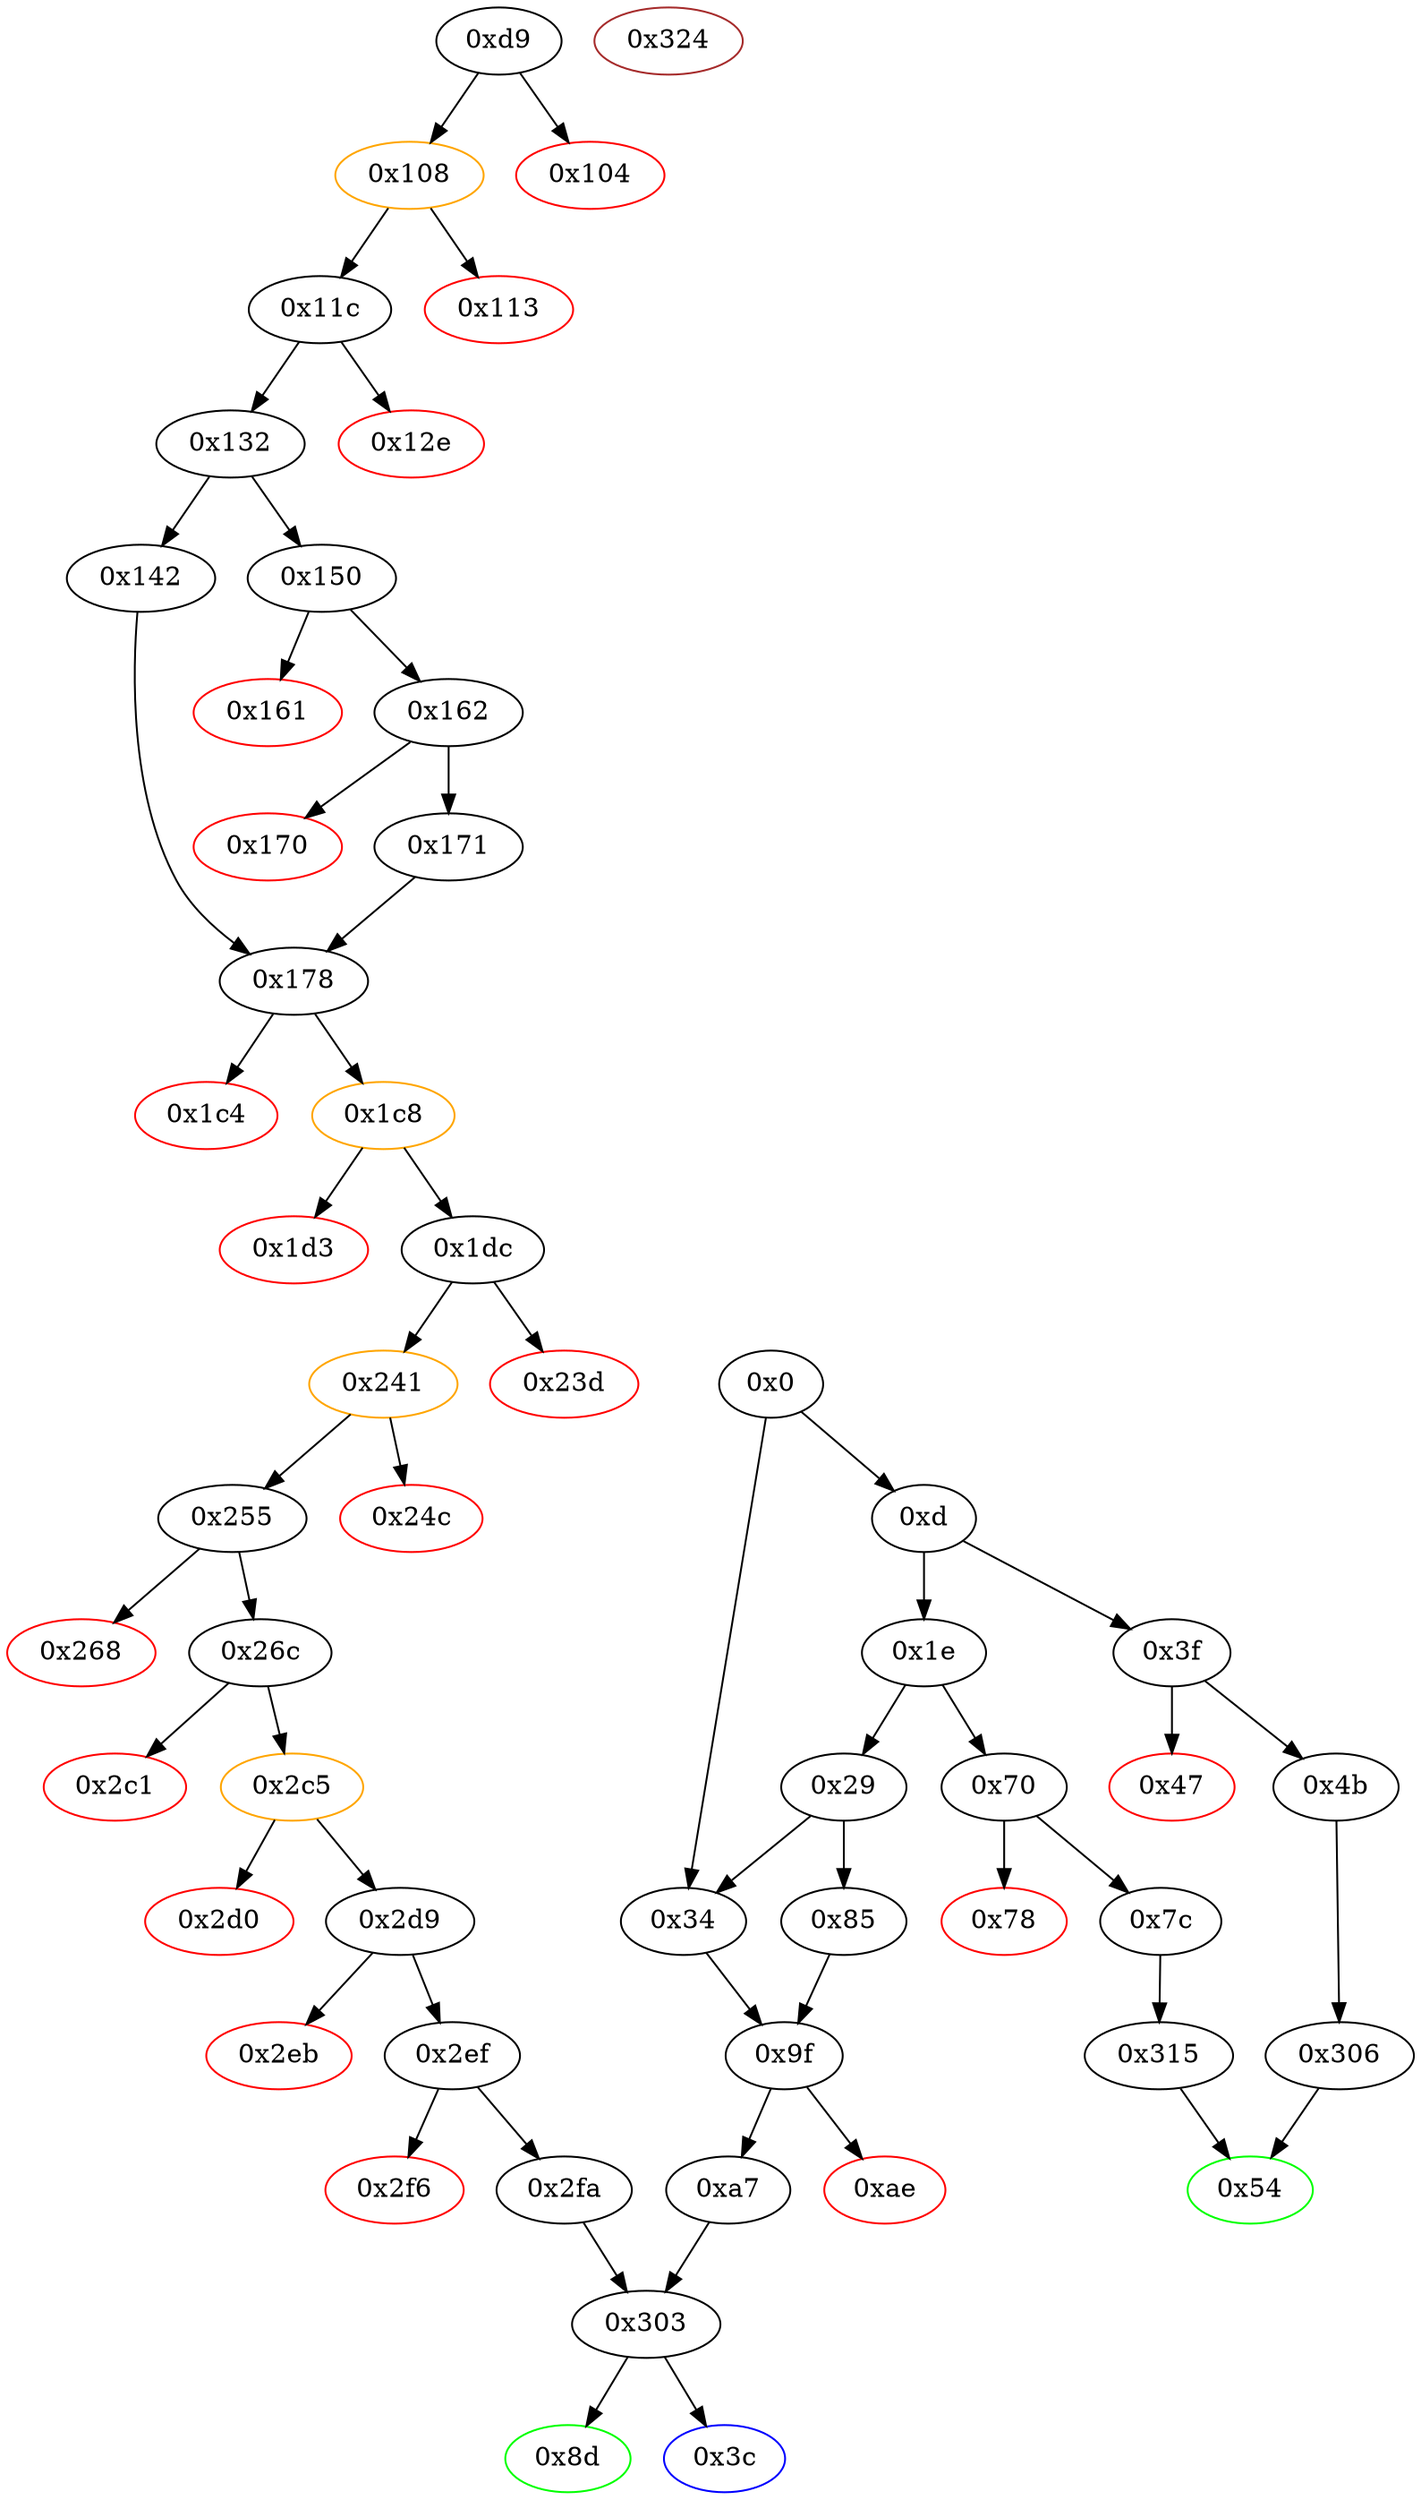 strict digraph "" {
"0x161" [color=red, fillcolor=white, id="0x161", style=filled, tooltip="Block 0x161\n[0x161:0x161]\n---\nPredecessors: [0x150]\nSuccessors: []\n---\n0x161 INVALID\n---\n0x161: INVALID \n---\nEntry stack: [S8, V76, V106, V107, 0x0, 0x0, 0x1, V107, V118]\nStack pops: 0\nStack additions: []\nExit stack: [S8, V76, V106, V107, 0x0, 0x0, 0x1, V107, V118]\n\nDef sites:\nS8: {}\nV76: {0xd9.0xdb}\nV106: {0x132.0x134}\nV107: {0x132.0x139}\n0x0: {0x132.0x13a}\n0x0: {0x132.0x13a}\n0x1: {0x150.0x151}\nV107: {0x132.0x139}\nV118: {0x150.0x15b}\n"];
"0x104" [color=red, fillcolor=white, id="0x104", style=filled, tooltip="Block 0x104\n[0x104:0x107]\n---\nPredecessors: [0xd9]\nSuccessors: []\n---\n0x104 PUSH1 0x0\n0x106 DUP1\n0x107 REVERT\n---\n0x104: V88 = 0x0\n0x107: REVERT 0x0 0x0\n---\nEntry stack: [S11, V76, S9, V77, 0x70a08231, V80, 0x20, S4, V83, S2, V77, V85]\nStack pops: 0\nStack additions: []\nExit stack: [S11, V76, S9, V77, 0x70a08231, V80, 0x20, S4, V83, S2, V77, V85]\n\nDef sites:\nS11: {}\nV76: {0xd9.0xdb}\nS9: {}\nV77: {0xd9.0xe1}\n0x70a08231: {0xd9.0xe3}\nV80: {0xd9.0xed}\n0x20: {0xd9.0xef}\nS4: {}\nV83: {0xd9.0xf8}\nS2: {}\nV77: {0xd9.0xe1}\nV85: {0xd9.0xfd}\n"];
"0x3f" [fillcolor=white, id="0x3f", style=filled, tooltip="Block 0x3f\n[0x3f:0x46]\n---\nPredecessors: [0xd]\nSuccessors: [0x47, 0x4b]\n---\n0x3f JUMPDEST\n0x40 CALLVALUE\n0x41 DUP1\n0x42 ISZERO\n0x43 PUSH2 0x4b\n0x46 JUMPI\n---\n0x3f: JUMPDEST \n0x40: V21 = CALLVALUE\n0x42: V22 = ISZERO V21\n0x43: V23 = 0x4b\n0x46: JUMPI 0x4b V22\n---\nEntry stack: [V9]\nStack pops: 0\nStack additions: [V21]\nExit stack: [V9, V21]\n\nDef sites:\nV9: {0xd.0x12}\n"];
"0x171" [fillcolor=white, id="0x171", style=filled, tooltip="Block 0x171\n[0x171:0x177]\n---\nPredecessors: [0x162]\nSuccessors: [0x178]\n---\n0x171 JUMPDEST\n0x172 DIV\n0x173 PUSH1 0x1\n0x175 ADD\n0x176 SWAP1\n0x177 POP\n---\n0x171: JUMPDEST \n0x172: V124 = DIV V122 V76\n0x173: V125 = 0x1\n0x175: V126 = ADD 0x1 V124\n---\nEntry stack: [S7, V76, V106, V107, V121, 0x0, V76, V122]\nStack pops: 3\nStack additions: [V126]\nExit stack: [S7, V76, V106, V107, V121, V126]\n\nDef sites:\nS7: {}\nV76: {0xd9.0xdb}\nV106: {0x132.0x134}\nV107: {0x132.0x139}\nV121: {0x162.0x164}\n0x0: {0x132.0x13a}\nV76: {0xd9.0xdb}\nV122: {0x162.0x16a}\n"];
"0x306" [fillcolor=white, id="0x306", style=filled, tooltip="Block 0x306\n[0x306:0x314]\n---\nPredecessors: [0x4b]\nSuccessors: [0x54]\n---\n0x306 JUMPDEST\n0x307 PUSH1 0x1\n0x309 SLOAD\n0x30a PUSH1 0x1\n0x30c PUSH1 0x1\n0x30e PUSH1 0xa0\n0x310 SHL\n0x311 SUB\n0x312 AND\n0x313 DUP2\n0x314 JUMP\n---\n0x306: JUMPDEST \n0x307: V276 = 0x1\n0x309: V277 = S[0x1]\n0x30a: V278 = 0x1\n0x30c: V279 = 0x1\n0x30e: V280 = 0xa0\n0x310: V281 = SHL 0xa0 0x1\n0x311: V282 = SUB 0x10000000000000000000000000000000000000000 0x1\n0x312: V283 = AND 0xffffffffffffffffffffffffffffffffffffffff V277\n0x314: JUMP 0x54\n---\nEntry stack: [V9, 0x54]\nStack pops: 1\nStack additions: [S0, V283]\nExit stack: [V9, 0x54, V283]\n\nDef sites:\nV9: {0xd.0x12}\n0x54: {0x4b.0x4d}\n"];
"0x2c5" [color=orange, fillcolor=white, id="0x2c5", style=filled, tooltip="Block 0x2c5\n[0x2c5:0x2cf]\n---\nPredecessors: [0x26c]\nSuccessors: [0x2d0, 0x2d9]\n---\n0x2c5 JUMPDEST\n0x2c6 POP\n0x2c7 GAS\n0x2c8 CALL\n0x2c9 ISZERO\n0x2ca DUP1\n0x2cb ISZERO\n0x2cc PUSH2 0x2d9\n0x2cf JUMPI\n---\n0x2c5: JUMPDEST \n0x2c7: V256 = GAS\n0x2c8: V257 = CALL V256 V243 0x0 V237 V249 V237 0x20\n0x2c9: V258 = ISZERO V257\n0x2cb: V259 = ISZERO V258\n0x2cc: V260 = 0x2d9\n0x2cf: JUMPI 0x2d9 V259\n---\nEntry stack: [S16, V76, V106, V107, S12, S11, V224, V243, 0xa9059cbb, V246, 0x20, V237, V249, V237, 0x0, V243, V252]\nStack pops: 7\nStack additions: [V258]\nExit stack: [S16, V76, V106, V107, S12, S11, V224, V243, 0xa9059cbb, V246, V258]\n\nDef sites:\nS16: {}\nV76: {0xd9.0xdb}\nV106: {0x132.0x134}\nV107: {0x132.0x139}\nS12: {0x142.0x14a, 0x162.0x164}\nS11: {0x171.0x175, 0x142.0x147}\nV224: {0x26c.0x26e}\nV243: {0x26c.0x29c}\n0xa9059cbb: {0x26c.0x29e}\nV246: {0x26c.0x2a8}\n0x20: {0x26c.0x2aa}\nV237: {0x26c.0x28e}\nV249: {0x26c.0x2b3}\nV237: {0x26c.0x28e}\n0x0: {0x26c.0x2b5}\nV243: {0x26c.0x29c}\nV252: {0x26c.0x2ba}\n"];
"0x2f6" [color=red, fillcolor=white, id="0x2f6", style=filled, tooltip="Block 0x2f6\n[0x2f6:0x2f9]\n---\nPredecessors: [0x2ef]\nSuccessors: []\n---\n0x2f6 PUSH1 0x0\n0x2f8 DUP1\n0x2f9 REVERT\n---\n0x2f6: V275 = 0x0\n0x2f9: REVERT 0x0 0x0\n---\nEntry stack: [S6, V76, V106, V107, S2, S1, S0]\nStack pops: 0\nStack additions: []\nExit stack: [S6, V76, V106, V107, S2, S1, S0]\n\nDef sites:\nS6: {}\nV76: {0xd9.0xdb}\nV106: {0x132.0x134}\nV107: {0x132.0x139}\nS2: {0x142.0x14a, 0x162.0x164}\nS1: {0x171.0x175, 0x142.0x147}\nS0: {0x26c_0x171.0x26e, 0x26c_0x142.0x26e}\n"];
"0x23d" [color=red, fillcolor=white, id="0x23d", style=filled, tooltip="Block 0x23d\n[0x23d:0x240]\n---\nPredecessors: [0x1dc]\nSuccessors: []\n---\n0x23d PUSH1 0x0\n0x23f DUP1\n0x240 REVERT\n---\n0x23d: V206 = 0x0\n0x240: REVERT 0x0 0x0\n---\nEntry stack: [S17, V76, V106, V107, S13, S12, 0x0, V195, 0x422f1043, S8, V198, 0x20, V188, V201, V188, S2, V195, V203]\nStack pops: 0\nStack additions: []\nExit stack: [S17, V76, V106, V107, S13, S12, 0x0, V195, 0x422f1043, S8, V198, 0x20, V188, V201, V188, S2, V195, V203]\n\nDef sites:\nS17: {}\nV76: {0xd9.0xdb}\nV106: {0x132.0x134}\nV107: {0x132.0x139}\nS13: {0x142.0x14a, 0x162.0x164}\nS12: {0x171.0x175, 0x142.0x147}\n0x0: {0x1dc.0x208}\nV195: {0x1dc.0x216}\n0x422f1043: {0x1dc.0x219}\nS8: {0x142.0x14a, 0x162.0x164}\nV198: {0x1dc.0x226}\n0x20: {0x1dc.0x228}\nV188: {0x1dc.0x207}\nV201: {0x1dc.0x230}\nV188: {0x1dc.0x207}\nS2: {0x142.0x14a, 0x162.0x164}\nV195: {0x1dc.0x216}\nV203: {0x1dc.0x236}\n"];
"0x26c" [fillcolor=white, id="0x26c", style=filled, tooltip="Block 0x26c\n[0x26c:0x2c0]\n---\nPredecessors: [0x255]\nSuccessors: [0x2c1, 0x2c5]\n---\n0x26c JUMPDEST\n0x26d POP\n0x26e MLOAD\n0x26f PUSH1 0x3\n0x271 SLOAD\n0x272 PUSH1 0x40\n0x274 DUP1\n0x275 MLOAD\n0x276 PUSH4 0xa9059cbb\n0x27b PUSH1 0xe0\n0x27d SHL\n0x27e DUP2\n0x27f MSTORE\n0x280 CALLER\n0x281 PUSH1 0x4\n0x283 DUP3\n0x284 ADD\n0x285 MSTORE\n0x286 PUSH1 0x24\n0x288 DUP2\n0x289 ADD\n0x28a DUP5\n0x28b SWAP1\n0x28c MSTORE\n0x28d SWAP1\n0x28e MLOAD\n0x28f SWAP3\n0x290 SWAP4\n0x291 POP\n0x292 PUSH1 0x1\n0x294 PUSH1 0x1\n0x296 PUSH1 0xa0\n0x298 SHL\n0x299 SUB\n0x29a SWAP1\n0x29b SWAP2\n0x29c AND\n0x29d SWAP2\n0x29e PUSH4 0xa9059cbb\n0x2a3 SWAP2\n0x2a4 PUSH1 0x44\n0x2a6 DUP1\n0x2a7 DUP3\n0x2a8 ADD\n0x2a9 SWAP3\n0x2aa PUSH1 0x20\n0x2ac SWAP3\n0x2ad SWAP1\n0x2ae SWAP2\n0x2af SWAP1\n0x2b0 DUP3\n0x2b1 SWAP1\n0x2b2 SUB\n0x2b3 ADD\n0x2b4 DUP2\n0x2b5 PUSH1 0x0\n0x2b7 DUP8\n0x2b8 DUP1\n0x2b9 EXTCODESIZE\n0x2ba ISZERO\n0x2bb DUP1\n0x2bc ISZERO\n0x2bd PUSH2 0x2c5\n0x2c0 JUMPI\n---\n0x26c: JUMPDEST \n0x26e: V224 = M[V217]\n0x26f: V225 = 0x3\n0x271: V226 = S[0x3]\n0x272: V227 = 0x40\n0x275: V228 = M[0x40]\n0x276: V229 = 0xa9059cbb\n0x27b: V230 = 0xe0\n0x27d: V231 = SHL 0xe0 0xa9059cbb\n0x27f: M[V228] = 0xa9059cbb00000000000000000000000000000000000000000000000000000000\n0x280: V232 = CALLER\n0x281: V233 = 0x4\n0x284: V234 = ADD V228 0x4\n0x285: M[V234] = V232\n0x286: V235 = 0x24\n0x289: V236 = ADD V228 0x24\n0x28c: M[V236] = V224\n0x28e: V237 = M[0x40]\n0x292: V238 = 0x1\n0x294: V239 = 0x1\n0x296: V240 = 0xa0\n0x298: V241 = SHL 0xa0 0x1\n0x299: V242 = SUB 0x10000000000000000000000000000000000000000 0x1\n0x29c: V243 = AND V226 0xffffffffffffffffffffffffffffffffffffffff\n0x29e: V244 = 0xa9059cbb\n0x2a4: V245 = 0x44\n0x2a8: V246 = ADD V228 0x44\n0x2aa: V247 = 0x20\n0x2b2: V248 = SUB V228 V237\n0x2b3: V249 = ADD V248 0x44\n0x2b5: V250 = 0x0\n0x2b9: V251 = EXTCODESIZE V243\n0x2ba: V252 = ISZERO V251\n0x2bc: V253 = ISZERO V252\n0x2bd: V254 = 0x2c5\n0x2c0: JUMPI 0x2c5 V253\n---\nEntry stack: [S8, V76, V106, V107, S4, S3, 0x0, V217, V218]\nStack pops: 3\nStack additions: [V224, V243, 0xa9059cbb, V246, 0x20, V237, V249, V237, 0x0, V243, V252]\nExit stack: [S8, V76, V106, V107, S4, S3, V224, V243, 0xa9059cbb, V246, 0x20, V237, V249, V237, 0x0, V243, V252]\n\nDef sites:\nS8: {}\nV76: {0xd9.0xdb}\nV106: {0x132.0x134}\nV107: {0x132.0x139}\nS4: {0x142.0x14a, 0x162.0x164}\nS3: {0x171.0x175, 0x142.0x147}\n0x0: {0x1dc_0x171.0x208, 0x1dc_0x142.0x208}\nV217: {0x255.0x25d}\nV218: {0x255.0x25e}\n"];
"0x2d9" [fillcolor=white, id="0x2d9", style=filled, tooltip="Block 0x2d9\n[0x2d9:0x2ea]\n---\nPredecessors: [0x2c5]\nSuccessors: [0x2eb, 0x2ef]\n---\n0x2d9 JUMPDEST\n0x2da POP\n0x2db POP\n0x2dc POP\n0x2dd POP\n0x2de PUSH1 0x40\n0x2e0 MLOAD\n0x2e1 RETURNDATASIZE\n0x2e2 PUSH1 0x20\n0x2e4 DUP2\n0x2e5 LT\n0x2e6 ISZERO\n0x2e7 PUSH2 0x2ef\n0x2ea JUMPI\n---\n0x2d9: JUMPDEST \n0x2de: V265 = 0x40\n0x2e0: V266 = M[0x40]\n0x2e1: V267 = RETURNDATASIZE\n0x2e2: V268 = 0x20\n0x2e5: V269 = LT V267 0x20\n0x2e6: V270 = ISZERO V269\n0x2e7: V271 = 0x2ef\n0x2ea: JUMPI 0x2ef V270\n---\nEntry stack: [S10, V76, V106, V107, S6, S5, S4, S3, 0xa9059cbb, S1, V258]\nStack pops: 4\nStack additions: [V266, V267]\nExit stack: [S10, V76, V106, V107, S6, S5, S4, V266, V267]\n\nDef sites:\nS10: {}\nV76: {0xd9.0xdb}\nV106: {0x132.0x134}\nV107: {0x132.0x139}\nS6: {0x142.0x14a, 0x162.0x164}\nS5: {0x171.0x175, 0x142.0x147}\nS4: {0x26c_0x171.0x26e, 0x26c_0x142.0x26e}\nS3: {0x26c_0x142.0x29c, 0x26c_0x171.0x29c}\n0xa9059cbb: {0x26c_0x142.0x29e, 0x26c_0x171.0x29e}\nS1: {0x26c_0x142.0x2a8, 0x26c_0x171.0x2a8}\nV258: {0x2c5.0x2c9}\n"];
"0x85" [fillcolor=white, id="0x85", style=filled, tooltip="Block 0x85\n[0x85:0x8c]\n---\nPredecessors: [0x29]\nSuccessors: [0x9f]\n---\n0x85 JUMPDEST\n0x86 PUSH2 0x8d\n0x89 PUSH2 0x9f\n0x8c JUMP\n---\n0x85: JUMPDEST \n0x86: V45 = 0x8d\n0x89: V46 = 0x9f\n0x8c: JUMP 0x9f\n---\nEntry stack: [V9]\nStack pops: 0\nStack additions: [0x8d]\nExit stack: [V9, 0x8d]\n\nDef sites:\nV9: {0xd.0x12}\n"];
"0x303" [fillcolor=white, id="0x303", style=filled, tooltip="Block 0x303\n[0x303:0x305]\n---\nPredecessors: [0xa7, 0x2fa]\nSuccessors: [0x3c, 0x8d]\n---\n0x303 JUMPDEST\n0x304 SWAP1\n0x305 JUMP\n---\n0x303: JUMPDEST \n0x305: JUMP {0x3c, 0x8d}\n---\nEntry stack: [V9, {0x3c, 0x8d}, S0]\nStack pops: 2\nStack additions: [S0]\nExit stack: [V9, S0]\n\nDef sites:\nV9: {0xd.0x12}\n{0x3c, 0x8d}: {0x85.0x86, 0x34.0x35}\nS0: {0x26c_0x142.0x26e, 0x26c_0x171.0x26e, 0xa7.0xa8}\n"];
"0x315" [fillcolor=white, id="0x315", style=filled, tooltip="Block 0x315\n[0x315:0x323]\n---\nPredecessors: [0x7c]\nSuccessors: [0x54]\n---\n0x315 JUMPDEST\n0x316 PUSH1 0x0\n0x318 SLOAD\n0x319 PUSH1 0x1\n0x31b PUSH1 0x1\n0x31d PUSH1 0xa0\n0x31f SHL\n0x320 SUB\n0x321 AND\n0x322 DUP2\n0x323 JUMP\n---\n0x315: JUMPDEST \n0x316: V284 = 0x0\n0x318: V285 = S[0x0]\n0x319: V286 = 0x1\n0x31b: V287 = 0x1\n0x31d: V288 = 0xa0\n0x31f: V289 = SHL 0xa0 0x1\n0x320: V290 = SUB 0x10000000000000000000000000000000000000000 0x1\n0x321: V291 = AND 0xffffffffffffffffffffffffffffffffffffffff V285\n0x323: JUMP 0x54\n---\nEntry stack: [V9, 0x54]\nStack pops: 1\nStack additions: [S0, V291]\nExit stack: [V9, 0x54, V291]\n\nDef sites:\nV9: {0xd.0x12}\n0x54: {0x7c.0x7e}\n"];
"0x8d" [color=green, fillcolor=white, id="0x8d", style=filled, tooltip="Block 0x8d\n[0x8d:0x9e]\n---\nPredecessors: [0x303]\nSuccessors: []\n---\n0x8d JUMPDEST\n0x8e PUSH1 0x40\n0x90 DUP1\n0x91 MLOAD\n0x92 SWAP2\n0x93 DUP3\n0x94 MSTORE\n0x95 MLOAD\n0x96 SWAP1\n0x97 DUP2\n0x98 SWAP1\n0x99 SUB\n0x9a PUSH1 0x20\n0x9c ADD\n0x9d SWAP1\n0x9e RETURN\n---\n0x8d: JUMPDEST \n0x8e: V47 = 0x40\n0x91: V48 = M[0x40]\n0x94: M[V48] = S0\n0x95: V49 = M[0x40]\n0x99: V50 = SUB V48 V49\n0x9a: V51 = 0x20\n0x9c: V52 = ADD 0x20 V50\n0x9e: RETURN V49 V52\n---\nEntry stack: [V9, S0]\nStack pops: 1\nStack additions: []\nExit stack: [V9]\n\nDef sites:\nV9: {0xd.0x12}\nS0: {0x26c_0x171.0x26e, 0xa7_0x34.0xa8, 0xa7_0x85.0xa8, 0x26c_0x142.0x26e}\n"];
"0x0" [fillcolor=white, id="0x0", style=filled, tooltip="Block 0x0\n[0x0:0xc]\n---\nPredecessors: []\nSuccessors: [0xd, 0x34]\n---\n0x0 PUSH1 0x80\n0x2 PUSH1 0x40\n0x4 MSTORE\n0x5 PUSH1 0x4\n0x7 CALLDATASIZE\n0x8 LT\n0x9 PUSH2 0x34\n0xc JUMPI\n---\n0x0: V0 = 0x80\n0x2: V1 = 0x40\n0x4: M[0x40] = 0x80\n0x5: V2 = 0x4\n0x7: V3 = CALLDATASIZE\n0x8: V4 = LT V3 0x4\n0x9: V5 = 0x34\n0xc: JUMPI 0x34 V4\n---\nEntry stack: []\nStack pops: 0\nStack additions: []\nExit stack: []\n\nDef sites:\n"];
"0x162" [fillcolor=white, id="0x162", style=filled, tooltip="Block 0x162\n[0x162:0x16f]\n---\nPredecessors: [0x150]\nSuccessors: [0x170, 0x171]\n---\n0x162 JUMPDEST\n0x163 DIV\n0x164 SUB\n0x165 SWAP2\n0x166 POP\n0x167 DUP5\n0x168 DUP5\n0x169 DUP4\n0x16a MUL\n0x16b DUP2\n0x16c PUSH2 0x171\n0x16f JUMPI\n---\n0x162: JUMPDEST \n0x163: V120 = DIV V118 V107\n0x164: V121 = SUB V120 0x1\n0x16a: V122 = MUL V121 V106\n0x16c: V123 = 0x171\n0x16f: JUMPI 0x171 V76\n---\nEntry stack: [S8, V76, V106, V107, 0x0, 0x0, 0x1, V107, V118]\nStack pops: 8\nStack additions: [S7, S6, S5, V121, S3, S7, V122]\nExit stack: [S8, V76, V106, V107, V121, 0x0, V76, V122]\n\nDef sites:\nS8: {}\nV76: {0xd9.0xdb}\nV106: {0x132.0x134}\nV107: {0x132.0x139}\n0x0: {0x132.0x13a}\n0x0: {0x132.0x13a}\n0x1: {0x150.0x151}\nV107: {0x132.0x139}\nV118: {0x150.0x15b}\n"];
"0x2eb" [color=red, fillcolor=white, id="0x2eb", style=filled, tooltip="Block 0x2eb\n[0x2eb:0x2ee]\n---\nPredecessors: [0x2d9]\nSuccessors: []\n---\n0x2eb PUSH1 0x0\n0x2ed DUP1\n0x2ee REVERT\n---\n0x2eb: V272 = 0x0\n0x2ee: REVERT 0x0 0x0\n---\nEntry stack: [S8, V76, V106, V107, S4, S3, S2, V266, V267]\nStack pops: 0\nStack additions: []\nExit stack: [S8, V76, V106, V107, S4, S3, S2, V266, V267]\n\nDef sites:\nS8: {}\nV76: {0xd9.0xdb}\nV106: {0x132.0x134}\nV107: {0x132.0x139}\nS4: {0x142.0x14a, 0x162.0x164}\nS3: {0x171.0x175, 0x142.0x147}\nS2: {0x26c_0x171.0x26e, 0x26c_0x142.0x26e}\nV266: {0x2d9.0x2e0}\nV267: {0x2d9.0x2e1}\n"];
"0x113" [color=red, fillcolor=white, id="0x113", style=filled, tooltip="Block 0x113\n[0x113:0x11b]\n---\nPredecessors: [0x108]\nSuccessors: []\n---\n0x113 RETURNDATASIZE\n0x114 PUSH1 0x0\n0x116 DUP1\n0x117 RETURNDATACOPY\n0x118 RETURNDATASIZE\n0x119 PUSH1 0x0\n0x11b REVERT\n---\n0x113: V94 = RETURNDATASIZE\n0x114: V95 = 0x0\n0x117: RETURNDATACOPY 0x0 0x0 V94\n0x118: V96 = RETURNDATASIZE\n0x119: V97 = 0x0\n0x11b: REVERT 0x0 V96\n---\nEntry stack: [S6, V76, S4, V77, 0x70a08231, V80, V91]\nStack pops: 0\nStack additions: []\nExit stack: [S6, V76, S4, V77, 0x70a08231, V80, V91]\n\nDef sites:\nS6: {}\nV76: {0xd9.0xdb}\nS4: {}\nV77: {0xd9.0xe1}\n0x70a08231: {0xd9.0xe3}\nV80: {0xd9.0xed}\nV91: {0x108.0x10c}\n"];
"0x2ef" [fillcolor=white, id="0x2ef", style=filled, tooltip="Block 0x2ef\n[0x2ef:0x2f5]\n---\nPredecessors: [0x2d9]\nSuccessors: [0x2f6, 0x2fa]\n---\n0x2ef JUMPDEST\n0x2f0 POP\n0x2f1 MLOAD\n0x2f2 PUSH2 0x2fa\n0x2f5 JUMPI\n---\n0x2ef: JUMPDEST \n0x2f1: V273 = M[V266]\n0x2f2: V274 = 0x2fa\n0x2f5: JUMPI 0x2fa V273\n---\nEntry stack: [S8, V76, V106, V107, S4, S3, S2, V266, V267]\nStack pops: 2\nStack additions: []\nExit stack: [S8, V76, V106, V107, S4, S3, S2]\n\nDef sites:\nS8: {}\nV76: {0xd9.0xdb}\nV106: {0x132.0x134}\nV107: {0x132.0x139}\nS4: {0x142.0x14a, 0x162.0x164}\nS3: {0x171.0x175, 0x142.0x147}\nS2: {0x26c_0x171.0x26e, 0x26c_0x142.0x26e}\nV266: {0x2d9.0x2e0}\nV267: {0x2d9.0x2e1}\n"];
"0x1d3" [color=red, fillcolor=white, id="0x1d3", style=filled, tooltip="Block 0x1d3\n[0x1d3:0x1db]\n---\nPredecessors: [0x1c8]\nSuccessors: []\n---\n0x1d3 RETURNDATASIZE\n0x1d4 PUSH1 0x0\n0x1d6 DUP1\n0x1d7 RETURNDATACOPY\n0x1d8 RETURNDATASIZE\n0x1d9 PUSH1 0x0\n0x1db REVERT\n---\n0x1d3: V168 = RETURNDATASIZE\n0x1d4: V169 = 0x0\n0x1d7: RETURNDATACOPY 0x0 0x0 V168\n0x1d8: V170 = RETURNDATASIZE\n0x1d9: V171 = 0x0\n0x1db: REVERT 0x0 V170\n---\nEntry stack: [S10, V76, V106, V107, S6, S5, S4, 0xd0e30db0, S2, S1, V165]\nStack pops: 0\nStack additions: []\nExit stack: [S10, V76, V106, V107, S6, S5, S4, 0xd0e30db0, S2, S1, V165]\n\nDef sites:\nS10: {}\nV76: {0xd9.0xdb}\nV106: {0x132.0x134}\nV107: {0x132.0x139}\nS6: {0x142.0x14a, 0x162.0x164}\nS5: {0x171.0x175, 0x142.0x147}\nS4: {0x178_0x171.0x197, 0x178_0x142.0x197}\n0xd0e30db0: {0x178_0x142.0x198, 0x178_0x171.0x198}\nS2: {0x171.0x175, 0x142.0x147}\nS1: {0x178_0x171.0x1af, 0x178_0x142.0x1af}\nV165: {0x1c8.0x1cc}\n"];
"0xa7" [fillcolor=white, id="0xa7", style=filled, tooltip="Block 0xa7\n[0xa7:0xad]\n---\nPredecessors: [0x9f]\nSuccessors: [0x303]\n---\n0xa7 POP\n0xa8 PUSH1 0x0\n0xaa PUSH2 0x303\n0xad JUMP\n---\n0xa8: V56 = 0x0\n0xaa: V57 = 0x303\n0xad: JUMP 0x303\n---\nEntry stack: [V9, {0x3c, 0x8d}, 0x0]\nStack pops: 1\nStack additions: [0x0]\nExit stack: [V9, {0x3c, 0x8d}, 0x0]\n\nDef sites:\nV9: {0xd.0x12}\n{0x3c, 0x8d}: {0x85.0x86, 0x34.0x35}\n0x0: {0x9f.0xa0}\n"];
"0x255" [fillcolor=white, id="0x255", style=filled, tooltip="Block 0x255\n[0x255:0x267]\n---\nPredecessors: [0x241]\nSuccessors: [0x268, 0x26c]\n---\n0x255 JUMPDEST\n0x256 POP\n0x257 POP\n0x258 POP\n0x259 POP\n0x25a POP\n0x25b PUSH1 0x40\n0x25d MLOAD\n0x25e RETURNDATASIZE\n0x25f PUSH1 0x20\n0x261 DUP2\n0x262 LT\n0x263 ISZERO\n0x264 PUSH2 0x26c\n0x267 JUMPI\n---\n0x255: JUMPDEST \n0x25b: V216 = 0x40\n0x25d: V217 = M[0x40]\n0x25e: V218 = RETURNDATASIZE\n0x25f: V219 = 0x20\n0x262: V220 = LT V218 0x20\n0x263: V221 = ISZERO V220\n0x264: V222 = 0x26c\n0x267: JUMPI 0x26c V221\n---\nEntry stack: [S11, V76, V106, V107, S7, S6, 0x0, S4, 0x422f1043, S2, S1, V209]\nStack pops: 5\nStack additions: [V217, V218]\nExit stack: [S11, V76, V106, V107, S7, S6, 0x0, V217, V218]\n\nDef sites:\nS11: {}\nV76: {0xd9.0xdb}\nV106: {0x132.0x134}\nV107: {0x132.0x139}\nS7: {0x142.0x14a, 0x162.0x164}\nS6: {0x171.0x175, 0x142.0x147}\n0x0: {0x1dc_0x171.0x208, 0x1dc_0x142.0x208}\nS4: {0x1dc_0x142.0x216, 0x1dc_0x171.0x216}\n0x422f1043: {0x1dc_0x171.0x219, 0x1dc_0x142.0x219}\nS2: {0x142.0x14a, 0x162.0x164}\nS1: {0x1dc_0x142.0x226, 0x1dc_0x171.0x226}\nV209: {0x241.0x245}\n"];
"0xd9" [fillcolor=white, id="0xd9", style=filled, tooltip="Block 0xd9\n[0xd9:0x103]\n---\nPredecessors: []\nSuccessors: [0x104, 0x108]\n---\n0xd9 SWAP6\n0xda SWAP3\n0xdb BALANCE\n0xdc SWAP5\n0xdd SWAP3\n0xde SWAP4\n0xdf SWAP1\n0xe0 SWAP3\n0xe1 AND\n0xe2 SWAP2\n0xe3 PUSH4 0x70a08231\n0xe8 SWAP2\n0xe9 PUSH1 0x24\n0xeb DUP1\n0xec DUP3\n0xed ADD\n0xee SWAP3\n0xef PUSH1 0x20\n0xf1 SWAP3\n0xf2 SWAP1\n0xf3 SWAP2\n0xf4 SWAP1\n0xf5 DUP3\n0xf6 SWAP1\n0xf7 SUB\n0xf8 ADD\n0xf9 DUP2\n0xfa DUP7\n0xfb DUP1\n0xfc EXTCODESIZE\n0xfd ISZERO\n0xfe DUP1\n0xff ISZERO\n0x100 PUSH2 0x108\n0x103 JUMPI\n---\n0xdb: V76 = BALANCE S3\n0xe1: V77 = AND S5 S4\n0xe3: V78 = 0x70a08231\n0xe9: V79 = 0x24\n0xed: V80 = ADD S2 0x24\n0xef: V81 = 0x20\n0xf7: V82 = SUB S2 S1\n0xf8: V83 = ADD V82 0x24\n0xfc: V84 = EXTCODESIZE V77\n0xfd: V85 = ISZERO V84\n0xff: V86 = ISZERO V85\n0x100: V87 = 0x108\n0x103: JUMPI 0x108 V86\n---\nEntry stack: []\nStack pops: 7\nStack additions: [S0, V76, S6, V77, 0x70a08231, V80, 0x20, S1, V83, S1, V77, V85]\nExit stack: [S0, V76, S6, V77, 0x70a08231, V80, 0x20, S1, V83, S1, V77, V85]\n\nDef sites:\n"];
"0x11c" [fillcolor=white, id="0x11c", style=filled, tooltip="Block 0x11c\n[0x11c:0x12d]\n---\nPredecessors: [0x108]\nSuccessors: [0x12e, 0x132]\n---\n0x11c JUMPDEST\n0x11d POP\n0x11e POP\n0x11f POP\n0x120 POP\n0x121 PUSH1 0x40\n0x123 MLOAD\n0x124 RETURNDATASIZE\n0x125 PUSH1 0x20\n0x127 DUP2\n0x128 LT\n0x129 ISZERO\n0x12a PUSH2 0x132\n0x12d JUMPI\n---\n0x11c: JUMPDEST \n0x121: V98 = 0x40\n0x123: V99 = M[0x40]\n0x124: V100 = RETURNDATASIZE\n0x125: V101 = 0x20\n0x128: V102 = LT V100 0x20\n0x129: V103 = ISZERO V102\n0x12a: V104 = 0x132\n0x12d: JUMPI 0x132 V103\n---\nEntry stack: [S6, V76, S4, V77, 0x70a08231, V80, V91]\nStack pops: 4\nStack additions: [V99, V100]\nExit stack: [S6, V76, S4, V99, V100]\n\nDef sites:\nS6: {}\nV76: {0xd9.0xdb}\nS4: {}\nV77: {0xd9.0xe1}\n0x70a08231: {0xd9.0xe3}\nV80: {0xd9.0xed}\nV91: {0x108.0x10c}\n"];
"0x2fa" [fillcolor=white, id="0x2fa", style=filled, tooltip="Block 0x2fa\n[0x2fa:0x302]\n---\nPredecessors: [0x2ef]\nSuccessors: [0x303]\n---\n0x2fa JUMPDEST\n0x2fb SWAP7\n0x2fc POP\n0x2fd POP\n0x2fe POP\n0x2ff POP\n0x300 POP\n0x301 POP\n0x302 POP\n---\n0x2fa: JUMPDEST \n---\nEntry stack: [S6, V76, V106, V107, S2, S1, S0]\nStack pops: 8\nStack additions: [S0]\nExit stack: [S0]\n\nDef sites:\nS6: {}\nV76: {0xd9.0xdb}\nV106: {0x132.0x134}\nV107: {0x132.0x139}\nS2: {0x142.0x14a, 0x162.0x164}\nS1: {0x171.0x175, 0x142.0x147}\nS0: {0x26c_0x171.0x26e, 0x26c_0x142.0x26e}\n"];
"0x78" [color=red, fillcolor=white, id="0x78", style=filled, tooltip="Block 0x78\n[0x78:0x7b]\n---\nPredecessors: [0x70]\nSuccessors: []\n---\n0x78 PUSH1 0x0\n0x7a DUP1\n0x7b REVERT\n---\n0x78: V42 = 0x0\n0x7b: REVERT 0x0 0x0\n---\nEntry stack: [V9, V39]\nStack pops: 0\nStack additions: []\nExit stack: [V9, V39]\n\nDef sites:\nV9: {0xd.0x12}\nV39: {0x70.0x71}\n"];
"0x1c4" [color=red, fillcolor=white, id="0x1c4", style=filled, tooltip="Block 0x1c4\n[0x1c4:0x1c7]\n---\nPredecessors: [0x178]\nSuccessors: []\n---\n0x1c4 PUSH1 0x0\n0x1c6 DUP1\n0x1c7 REVERT\n---\n0x1c4: V162 = 0x0\n0x1c7: REVERT 0x0 0x0\n---\nEntry stack: [S16, V76, V106, V107, S12, S11, V144, 0xd0e30db0, S8, V153, 0x0, V156, V157, V156, S2, V144, V159]\nStack pops: 0\nStack additions: []\nExit stack: [S16, V76, V106, V107, S12, S11, V144, 0xd0e30db0, S8, V153, 0x0, V156, V157, V156, S2, V144, V159]\n\nDef sites:\nS16: {}\nV76: {0xd9.0xdb}\nV106: {0x132.0x134}\nV107: {0x132.0x139}\nS12: {0x142.0x14a, 0x162.0x164}\nS11: {0x171.0x175, 0x142.0x147}\nV144: {0x178.0x197}\n0xd0e30db0: {0x178.0x198}\nS8: {0x171.0x175, 0x142.0x147}\nV153: {0x178.0x1af}\n0x0: {0x178.0x1b0}\nV156: {0x178.0x1b4}\nV157: {0x178.0x1b7}\nV156: {0x178.0x1b4}\nS2: {0x171.0x175, 0x142.0x147}\nV144: {0x178.0x197}\nV159: {0x178.0x1bd}\n"];
"0x132" [fillcolor=white, id="0x132", style=filled, tooltip="Block 0x132\n[0x132:0x141]\n---\nPredecessors: [0x11c]\nSuccessors: [0x142, 0x150]\n---\n0x132 JUMPDEST\n0x133 POP\n0x134 MLOAD\n0x135 SWAP1\n0x136 POP\n0x137 DUP2\n0x138 DUP2\n0x139 ADD\n0x13a PUSH1 0x0\n0x13c DUP1\n0x13d DUP3\n0x13e PUSH2 0x150\n0x141 JUMPI\n---\n0x132: JUMPDEST \n0x134: V106 = M[V99]\n0x139: V107 = ADD V106 V76\n0x13a: V108 = 0x0\n0x13e: V109 = 0x150\n0x141: JUMPI 0x150 V107\n---\nEntry stack: [S4, V76, S2, V99, V100]\nStack pops: 4\nStack additions: [S3, V106, V107, 0x0, 0x0]\nExit stack: [S4, V76, V106, V107, 0x0, 0x0]\n\nDef sites:\nS4: {}\nV76: {0xd9.0xdb}\nS2: {}\nV99: {0x11c.0x123}\nV100: {0x11c.0x124}\n"];
"0x268" [color=red, fillcolor=white, id="0x268", style=filled, tooltip="Block 0x268\n[0x268:0x26b]\n---\nPredecessors: [0x255]\nSuccessors: []\n---\n0x268 PUSH1 0x0\n0x26a DUP1\n0x26b REVERT\n---\n0x268: V223 = 0x0\n0x26b: REVERT 0x0 0x0\n---\nEntry stack: [S8, V76, V106, V107, S4, S3, 0x0, V217, V218]\nStack pops: 0\nStack additions: []\nExit stack: [S8, V76, V106, V107, S4, S3, 0x0, V217, V218]\n\nDef sites:\nS8: {}\nV76: {0xd9.0xdb}\nV106: {0x132.0x134}\nV107: {0x132.0x139}\nS4: {0x142.0x14a, 0x162.0x164}\nS3: {0x171.0x175, 0x142.0x147}\n0x0: {0x1dc_0x171.0x208, 0x1dc_0x142.0x208}\nV217: {0x255.0x25d}\nV218: {0x255.0x25e}\n"];
"0x47" [color=red, fillcolor=white, id="0x47", style=filled, tooltip="Block 0x47\n[0x47:0x4a]\n---\nPredecessors: [0x3f]\nSuccessors: []\n---\n0x47 PUSH1 0x0\n0x49 DUP1\n0x4a REVERT\n---\n0x47: V24 = 0x0\n0x4a: REVERT 0x0 0x0\n---\nEntry stack: [V9, V21]\nStack pops: 0\nStack additions: []\nExit stack: [V9, V21]\n\nDef sites:\nV9: {0xd.0x12}\nV21: {0x3f.0x40}\n"];
"0x29" [fillcolor=white, id="0x29", style=filled, tooltip="Block 0x29\n[0x29:0x33]\n---\nPredecessors: [0x1e]\nSuccessors: [0x34, 0x85]\n---\n0x29 DUP1\n0x2a PUSH4 0xe8078d94\n0x2f EQ\n0x30 PUSH2 0x85\n0x33 JUMPI\n---\n0x2a: V16 = 0xe8078d94\n0x2f: V17 = EQ 0xe8078d94 V9\n0x30: V18 = 0x85\n0x33: JUMPI 0x85 V17\n---\nEntry stack: [V9]\nStack pops: 1\nStack additions: [S0]\nExit stack: [V9]\n\nDef sites:\nV9: {0xd.0x12}\n"];
"0x54" [color=green, fillcolor=white, id="0x54", style=filled, tooltip="Block 0x54\n[0x54:0x6f]\n---\nPredecessors: [0x306, 0x315]\nSuccessors: []\n---\n0x54 JUMPDEST\n0x55 PUSH1 0x40\n0x57 DUP1\n0x58 MLOAD\n0x59 PUSH1 0x1\n0x5b PUSH1 0x1\n0x5d PUSH1 0xa0\n0x5f SHL\n0x60 SUB\n0x61 SWAP1\n0x62 SWAP3\n0x63 AND\n0x64 DUP3\n0x65 MSTORE\n0x66 MLOAD\n0x67 SWAP1\n0x68 DUP2\n0x69 SWAP1\n0x6a SUB\n0x6b PUSH1 0x20\n0x6d ADD\n0x6e SWAP1\n0x6f RETURN\n---\n0x54: JUMPDEST \n0x55: V27 = 0x40\n0x58: V28 = M[0x40]\n0x59: V29 = 0x1\n0x5b: V30 = 0x1\n0x5d: V31 = 0xa0\n0x5f: V32 = SHL 0xa0 0x1\n0x60: V33 = SUB 0x10000000000000000000000000000000000000000 0x1\n0x63: V34 = AND S0 0xffffffffffffffffffffffffffffffffffffffff\n0x65: M[V28] = V34\n0x66: V35 = M[0x40]\n0x6a: V36 = SUB V28 V35\n0x6b: V37 = 0x20\n0x6d: V38 = ADD 0x20 V36\n0x6f: RETURN V35 V38\n---\nEntry stack: [V9, 0x54, S0]\nStack pops: 1\nStack additions: []\nExit stack: [V9, 0x54]\n\nDef sites:\nV9: {0xd.0x12}\n0x54: {0x4b.0x4d, 0x7c.0x7e}\nS0: {0x315.0x321, 0x306.0x312}\n"];
"0x2d0" [color=red, fillcolor=white, id="0x2d0", style=filled, tooltip="Block 0x2d0\n[0x2d0:0x2d8]\n---\nPredecessors: [0x2c5]\nSuccessors: []\n---\n0x2d0 RETURNDATASIZE\n0x2d1 PUSH1 0x0\n0x2d3 DUP1\n0x2d4 RETURNDATACOPY\n0x2d5 RETURNDATASIZE\n0x2d6 PUSH1 0x0\n0x2d8 REVERT\n---\n0x2d0: V261 = RETURNDATASIZE\n0x2d1: V262 = 0x0\n0x2d4: RETURNDATACOPY 0x0 0x0 V261\n0x2d5: V263 = RETURNDATASIZE\n0x2d6: V264 = 0x0\n0x2d8: REVERT 0x0 V263\n---\nEntry stack: [S10, V76, V106, V107, S6, S5, S4, S3, 0xa9059cbb, S1, V258]\nStack pops: 0\nStack additions: []\nExit stack: [S10, V76, V106, V107, S6, S5, S4, S3, 0xa9059cbb, S1, V258]\n\nDef sites:\nS10: {}\nV76: {0xd9.0xdb}\nV106: {0x132.0x134}\nV107: {0x132.0x139}\nS6: {0x142.0x14a, 0x162.0x164}\nS5: {0x171.0x175, 0x142.0x147}\nS4: {0x26c_0x171.0x26e, 0x26c_0x142.0x26e}\nS3: {0x26c_0x142.0x29c, 0x26c_0x171.0x29c}\n0xa9059cbb: {0x26c_0x142.0x29e, 0x26c_0x171.0x29e}\nS1: {0x26c_0x142.0x2a8, 0x26c_0x171.0x2a8}\nV258: {0x2c5.0x2c9}\n"];
"0x241" [color=orange, fillcolor=white, id="0x241", style=filled, tooltip="Block 0x241\n[0x241:0x24b]\n---\nPredecessors: [0x1dc]\nSuccessors: [0x24c, 0x255]\n---\n0x241 JUMPDEST\n0x242 POP\n0x243 GAS\n0x244 CALL\n0x245 ISZERO\n0x246 DUP1\n0x247 ISZERO\n0x248 PUSH2 0x255\n0x24b JUMPI\n---\n0x241: JUMPDEST \n0x243: V207 = GAS\n0x244: V208 = CALL V207 V195 S2 V188 V201 V188 0x20\n0x245: V209 = ISZERO V208\n0x247: V210 = ISZERO V209\n0x248: V211 = 0x255\n0x24b: JUMPI 0x255 V210\n---\nEntry stack: [S17, V76, V106, V107, S13, S12, 0x0, V195, 0x422f1043, S8, V198, 0x20, V188, V201, V188, S2, V195, V203]\nStack pops: 7\nStack additions: [V209]\nExit stack: [S17, V76, V106, V107, S13, S12, 0x0, V195, 0x422f1043, S8, V198, V209]\n\nDef sites:\nS17: {}\nV76: {0xd9.0xdb}\nV106: {0x132.0x134}\nV107: {0x132.0x139}\nS13: {0x142.0x14a, 0x162.0x164}\nS12: {0x171.0x175, 0x142.0x147}\n0x0: {0x1dc.0x208}\nV195: {0x1dc.0x216}\n0x422f1043: {0x1dc.0x219}\nS8: {0x142.0x14a, 0x162.0x164}\nV198: {0x1dc.0x226}\n0x20: {0x1dc.0x228}\nV188: {0x1dc.0x207}\nV201: {0x1dc.0x230}\nV188: {0x1dc.0x207}\nS2: {0x142.0x14a, 0x162.0x164}\nV195: {0x1dc.0x216}\nV203: {0x1dc.0x236}\n"];
"0x34" [fillcolor=white, id="0x34", style=filled, tooltip="Block 0x34\n[0x34:0x3b]\n---\nPredecessors: [0x0, 0x29]\nSuccessors: [0x9f]\n---\n0x34 JUMPDEST\n0x35 PUSH2 0x3c\n0x38 PUSH2 0x9f\n0x3b JUMP\n---\n0x34: JUMPDEST \n0x35: V19 = 0x3c\n0x38: V20 = 0x9f\n0x3b: JUMP 0x9f\n---\nEntry stack: [V9]\nStack pops: 0\nStack additions: [0x3c]\nExit stack: [V9, 0x3c]\n\nDef sites:\nV9: {0xd.0x12}\n"];
"0x4b" [fillcolor=white, id="0x4b", style=filled, tooltip="Block 0x4b\n[0x4b:0x53]\n---\nPredecessors: [0x3f]\nSuccessors: [0x306]\n---\n0x4b JUMPDEST\n0x4c POP\n0x4d PUSH2 0x54\n0x50 PUSH2 0x306\n0x53 JUMP\n---\n0x4b: JUMPDEST \n0x4d: V25 = 0x54\n0x50: V26 = 0x306\n0x53: JUMP 0x306\n---\nEntry stack: [V9, V21]\nStack pops: 1\nStack additions: [0x54]\nExit stack: [V9, 0x54]\n\nDef sites:\nV9: {0xd.0x12}\nV21: {0x3f.0x40}\n"];
"0xd" [fillcolor=white, id="0xd", style=filled, tooltip="Block 0xd\n[0xd:0x1d]\n---\nPredecessors: [0x0]\nSuccessors: [0x1e, 0x3f]\n---\n0xd PUSH1 0x0\n0xf CALLDATALOAD\n0x10 PUSH1 0xe0\n0x12 SHR\n0x13 DUP1\n0x14 PUSH4 0x4f0e0ef3\n0x19 EQ\n0x1a PUSH2 0x3f\n0x1d JUMPI\n---\n0xd: V6 = 0x0\n0xf: V7 = CALLDATALOAD 0x0\n0x10: V8 = 0xe0\n0x12: V9 = SHR 0xe0 V7\n0x14: V10 = 0x4f0e0ef3\n0x19: V11 = EQ 0x4f0e0ef3 V9\n0x1a: V12 = 0x3f\n0x1d: JUMPI 0x3f V11\n---\nEntry stack: []\nStack pops: 0\nStack additions: [V9]\nExit stack: [V9]\n\nDef sites:\n"];
"0x3c" [color=blue, fillcolor=white, id="0x3c", style=filled, tooltip="Block 0x3c\n[0x3c:0x3e]\n---\nPredecessors: [0x303]\nSuccessors: []\n---\n0x3c JUMPDEST\n0x3d POP\n0x3e STOP\n---\n0x3c: JUMPDEST \n0x3e: STOP \n---\nEntry stack: [V9, S0]\nStack pops: 1\nStack additions: []\nExit stack: [V9]\n\nDef sites:\nV9: {0xd.0x12}\nS0: {0x26c_0x171.0x26e, 0xa7_0x34.0xa8, 0xa7_0x85.0xa8, 0x26c_0x142.0x26e}\n"];
"0x324" [color=brown, fillcolor=white, id="0x324", style=filled, tooltip="Block 0x324\n[0x324:0x362]\n---\nPredecessors: []\nSuccessors: []\n---\n0x324 INVALID\n0x325 LOG2\n0x326 PUSH6 0x627a7a723158\n0x32d SHA3\n0x32e PUSH3 0x9bec84\n0x332 CREATE\n0x333 MISSING 0xe\n0x334 ADD\n0x335 MISSING 0x2d\n0x336 MISSING 0xa7\n0x337 DUP5\n0x338 MISSING 0xef\n0x339 SHR\n0x33a SWAP9\n0x33b MISSING 0xdc\n0x33c MISSING 0xd7\n0x33d JUMPDEST\n0x33e SWAP13\n0x33f TIMESTAMP\n0x340 SWAP14\n0x341 MISSING 0xe9\n0x342 MISSING 0x2a\n0x343 MISSING 0x25\n0x344 PUSH30 0x1034e4ab4c2391e75564736f6c63430005110032\n---\n0x324: INVALID \n0x325: LOG S0 S1 S2 S3\n0x326: V292 = 0x627a7a723158\n0x32d: V293 = SHA3 0x627a7a723158 S4\n0x32e: V294 = 0x9bec84\n0x332: V295 = CREATE 0x9bec84 V293 S5\n0x333: MISSING 0xe\n0x334: V296 = ADD S0 S1\n0x335: MISSING 0x2d\n0x336: MISSING 0xa7\n0x338: MISSING 0xef\n0x339: V297 = SHR S0 S1\n0x33b: MISSING 0xdc\n0x33c: MISSING 0xd7\n0x33d: JUMPDEST \n0x33f: V298 = TIMESTAMP\n0x341: MISSING 0xe9\n0x342: MISSING 0x2a\n0x343: MISSING 0x25\n0x344: V299 = 0x1034e4ab4c2391e75564736f6c63430005110032\n---\nEntry stack: []\nStack pops: 0\nStack additions: [V295, V296, S4, S0, S1, S2, S3, S4, S10, S2, S3, S4, S5, S6, S7, S8, S9, V297, S0, S13, S1, S2, S3, S4, S5, S6, S7, S8, S9, S10, S11, S12, V298, 0x1034e4ab4c2391e75564736f6c63430005110032]\nExit stack: []\n\nDef sites:\n"];
"0x1e" [fillcolor=white, id="0x1e", style=filled, tooltip="Block 0x1e\n[0x1e:0x28]\n---\nPredecessors: [0xd]\nSuccessors: [0x29, 0x70]\n---\n0x1e DUP1\n0x1f PUSH4 0x8191490e\n0x24 EQ\n0x25 PUSH2 0x70\n0x28 JUMPI\n---\n0x1f: V13 = 0x8191490e\n0x24: V14 = EQ 0x8191490e V9\n0x25: V15 = 0x70\n0x28: JUMPI 0x70 V14\n---\nEntry stack: [V9]\nStack pops: 1\nStack additions: [S0]\nExit stack: [V9]\n\nDef sites:\nV9: {0xd.0x12}\n"];
"0x170" [color=red, fillcolor=white, id="0x170", style=filled, tooltip="Block 0x170\n[0x170:0x170]\n---\nPredecessors: [0x162]\nSuccessors: []\n---\n0x170 INVALID\n---\n0x170: INVALID \n---\nEntry stack: [S7, V76, V106, V107, V121, 0x0, V76, V122]\nStack pops: 0\nStack additions: []\nExit stack: [S7, V76, V106, V107, V121, 0x0, V76, V122]\n\nDef sites:\nS7: {}\nV76: {0xd9.0xdb}\nV106: {0x132.0x134}\nV107: {0x132.0x139}\nV121: {0x162.0x164}\n0x0: {0x132.0x13a}\nV76: {0xd9.0xdb}\nV122: {0x162.0x16a}\n"];
"0x1c8" [color=orange, fillcolor=white, id="0x1c8", style=filled, tooltip="Block 0x1c8\n[0x1c8:0x1d2]\n---\nPredecessors: [0x178]\nSuccessors: [0x1d3, 0x1dc]\n---\n0x1c8 JUMPDEST\n0x1c9 POP\n0x1ca GAS\n0x1cb CALL\n0x1cc ISZERO\n0x1cd DUP1\n0x1ce ISZERO\n0x1cf PUSH2 0x1dc\n0x1d2 JUMPI\n---\n0x1c8: JUMPDEST \n0x1ca: V163 = GAS\n0x1cb: V164 = CALL V163 V144 S2 V156 V157 V156 0x0\n0x1cc: V165 = ISZERO V164\n0x1ce: V166 = ISZERO V165\n0x1cf: V167 = 0x1dc\n0x1d2: JUMPI 0x1dc V166\n---\nEntry stack: [S16, V76, V106, V107, S12, S11, V144, 0xd0e30db0, S8, V153, 0x0, V156, V157, V156, S2, V144, V159]\nStack pops: 7\nStack additions: [V165]\nExit stack: [S16, V76, V106, V107, S12, S11, V144, 0xd0e30db0, S8, V153, V165]\n\nDef sites:\nS16: {}\nV76: {0xd9.0xdb}\nV106: {0x132.0x134}\nV107: {0x132.0x139}\nS12: {0x142.0x14a, 0x162.0x164}\nS11: {0x171.0x175, 0x142.0x147}\nV144: {0x178.0x197}\n0xd0e30db0: {0x178.0x198}\nS8: {0x171.0x175, 0x142.0x147}\nV153: {0x178.0x1af}\n0x0: {0x178.0x1b0}\nV156: {0x178.0x1b4}\nV157: {0x178.0x1b7}\nV156: {0x178.0x1b4}\nS2: {0x171.0x175, 0x142.0x147}\nV144: {0x178.0x197}\nV159: {0x178.0x1bd}\n"];
"0x2c1" [color=red, fillcolor=white, id="0x2c1", style=filled, tooltip="Block 0x2c1\n[0x2c1:0x2c4]\n---\nPredecessors: [0x26c]\nSuccessors: []\n---\n0x2c1 PUSH1 0x0\n0x2c3 DUP1\n0x2c4 REVERT\n---\n0x2c1: V255 = 0x0\n0x2c4: REVERT 0x0 0x0\n---\nEntry stack: [S16, V76, V106, V107, S12, S11, V224, V243, 0xa9059cbb, V246, 0x20, V237, V249, V237, 0x0, V243, V252]\nStack pops: 0\nStack additions: []\nExit stack: [S16, V76, V106, V107, S12, S11, V224, V243, 0xa9059cbb, V246, 0x20, V237, V249, V237, 0x0, V243, V252]\n\nDef sites:\nS16: {}\nV76: {0xd9.0xdb}\nV106: {0x132.0x134}\nV107: {0x132.0x139}\nS12: {0x142.0x14a, 0x162.0x164}\nS11: {0x171.0x175, 0x142.0x147}\nV224: {0x26c.0x26e}\nV243: {0x26c.0x29c}\n0xa9059cbb: {0x26c.0x29e}\nV246: {0x26c.0x2a8}\n0x20: {0x26c.0x2aa}\nV237: {0x26c.0x28e}\nV249: {0x26c.0x2b3}\nV237: {0x26c.0x28e}\n0x0: {0x26c.0x2b5}\nV243: {0x26c.0x29c}\nV252: {0x26c.0x2ba}\n"];
"0x108" [color=orange, fillcolor=white, id="0x108", style=filled, tooltip="Block 0x108\n[0x108:0x112]\n---\nPredecessors: [0xd9]\nSuccessors: [0x113, 0x11c]\n---\n0x108 JUMPDEST\n0x109 POP\n0x10a GAS\n0x10b STATICCALL\n0x10c ISZERO\n0x10d DUP1\n0x10e ISZERO\n0x10f PUSH2 0x11c\n0x112 JUMPI\n---\n0x108: JUMPDEST \n0x10a: V89 = GAS\n0x10b: V90 = STATICCALL V89 V77 S2 V83 S4 0x20\n0x10c: V91 = ISZERO V90\n0x10e: V92 = ISZERO V91\n0x10f: V93 = 0x11c\n0x112: JUMPI 0x11c V92\n---\nEntry stack: [S11, V76, S9, V77, 0x70a08231, V80, 0x20, S4, V83, S2, V77, V85]\nStack pops: 6\nStack additions: [V91]\nExit stack: [S11, V76, S9, V77, 0x70a08231, V80, V91]\n\nDef sites:\nS11: {}\nV76: {0xd9.0xdb}\nS9: {}\nV77: {0xd9.0xe1}\n0x70a08231: {0xd9.0xe3}\nV80: {0xd9.0xed}\n0x20: {0xd9.0xef}\nS4: {}\nV83: {0xd9.0xf8}\nS2: {}\nV77: {0xd9.0xe1}\nV85: {0xd9.0xfd}\n"];
"0x12e" [color=red, fillcolor=white, id="0x12e", style=filled, tooltip="Block 0x12e\n[0x12e:0x131]\n---\nPredecessors: [0x11c]\nSuccessors: []\n---\n0x12e PUSH1 0x0\n0x130 DUP1\n0x131 REVERT\n---\n0x12e: V105 = 0x0\n0x131: REVERT 0x0 0x0\n---\nEntry stack: [S4, V76, S2, V99, V100]\nStack pops: 0\nStack additions: []\nExit stack: [S4, V76, S2, V99, V100]\n\nDef sites:\nS4: {}\nV76: {0xd9.0xdb}\nS2: {}\nV99: {0x11c.0x123}\nV100: {0x11c.0x124}\n"];
"0x7c" [fillcolor=white, id="0x7c", style=filled, tooltip="Block 0x7c\n[0x7c:0x84]\n---\nPredecessors: [0x70]\nSuccessors: [0x315]\n---\n0x7c JUMPDEST\n0x7d POP\n0x7e PUSH2 0x54\n0x81 PUSH2 0x315\n0x84 JUMP\n---\n0x7c: JUMPDEST \n0x7e: V43 = 0x54\n0x81: V44 = 0x315\n0x84: JUMP 0x315\n---\nEntry stack: [V9, V39]\nStack pops: 1\nStack additions: [0x54]\nExit stack: [V9, 0x54]\n\nDef sites:\nV9: {0xd.0x12}\nV39: {0x70.0x71}\n"];
"0x1dc" [fillcolor=white, id="0x1dc", style=filled, tooltip="Block 0x1dc\n[0x1dc:0x23c]\n---\nPredecessors: [0x1c8]\nSuccessors: [0x23d, 0x241]\n---\n0x1dc JUMPDEST\n0x1dd POP\n0x1de POP\n0x1df PUSH1 0x3\n0x1e1 SLOAD\n0x1e2 PUSH1 0x40\n0x1e4 DUP1\n0x1e5 MLOAD\n0x1e6 PUSH4 0x422f1043\n0x1eb PUSH1 0xe0\n0x1ed SHL\n0x1ee DUP2\n0x1ef MSTORE\n0x1f0 PUSH1 0x1\n0x1f2 PUSH1 0x4\n0x1f4 DUP3\n0x1f5 ADD\n0x1f6 MSTORE\n0x1f7 PUSH1 0x0\n0x1f9 NOT\n0x1fa PUSH1 0x24\n0x1fc DUP3\n0x1fd ADD\n0x1fe DUP2\n0x1ff SWAP1\n0x200 MSTORE\n0x201 PUSH1 0x44\n0x203 DUP3\n0x204 ADD\n0x205 MSTORE\n0x206 SWAP1\n0x207 MLOAD\n0x208 PUSH1 0x0\n0x20a SWAP6\n0x20b POP\n0x20c PUSH1 0x1\n0x20e PUSH1 0x1\n0x210 PUSH1 0xa0\n0x212 SHL\n0x213 SUB\n0x214 SWAP1\n0x215 SWAP3\n0x216 AND\n0x217 SWAP4\n0x218 POP\n0x219 PUSH4 0x422f1043\n0x21e SWAP3\n0x21f POP\n0x220 DUP7\n0x221 SWAP2\n0x222 PUSH1 0x64\n0x224 DUP1\n0x225 DUP4\n0x226 ADD\n0x227 SWAP3\n0x228 PUSH1 0x20\n0x22a SWAP3\n0x22b SWAP2\n0x22c SWAP1\n0x22d DUP3\n0x22e SWAP1\n0x22f SUB\n0x230 ADD\n0x231 DUP2\n0x232 DUP6\n0x233 DUP9\n0x234 DUP1\n0x235 EXTCODESIZE\n0x236 ISZERO\n0x237 DUP1\n0x238 ISZERO\n0x239 PUSH2 0x241\n0x23c JUMPI\n---\n0x1dc: JUMPDEST \n0x1df: V172 = 0x3\n0x1e1: V173 = S[0x3]\n0x1e2: V174 = 0x40\n0x1e5: V175 = M[0x40]\n0x1e6: V176 = 0x422f1043\n0x1eb: V177 = 0xe0\n0x1ed: V178 = SHL 0xe0 0x422f1043\n0x1ef: M[V175] = 0x422f104300000000000000000000000000000000000000000000000000000000\n0x1f0: V179 = 0x1\n0x1f2: V180 = 0x4\n0x1f5: V181 = ADD V175 0x4\n0x1f6: M[V181] = 0x1\n0x1f7: V182 = 0x0\n0x1f9: V183 = NOT 0x0\n0x1fa: V184 = 0x24\n0x1fd: V185 = ADD V175 0x24\n0x200: M[V185] = 0xffffffffffffffffffffffffffffffffffffffffffffffffffffffffffffffff\n0x201: V186 = 0x44\n0x204: V187 = ADD V175 0x44\n0x205: M[V187] = 0xffffffffffffffffffffffffffffffffffffffffffffffffffffffffffffffff\n0x207: V188 = M[0x40]\n0x208: V189 = 0x0\n0x20c: V190 = 0x1\n0x20e: V191 = 0x1\n0x210: V192 = 0xa0\n0x212: V193 = SHL 0xa0 0x1\n0x213: V194 = SUB 0x10000000000000000000000000000000000000000 0x1\n0x216: V195 = AND V173 0xffffffffffffffffffffffffffffffffffffffff\n0x219: V196 = 0x422f1043\n0x222: V197 = 0x64\n0x226: V198 = ADD V175 0x64\n0x228: V199 = 0x20\n0x22f: V200 = SUB V175 V188\n0x230: V201 = ADD V200 0x64\n0x235: V202 = EXTCODESIZE V195\n0x236: V203 = ISZERO V202\n0x238: V204 = ISZERO V203\n0x239: V205 = 0x241\n0x23c: JUMPI 0x241 V204\n---\nEntry stack: [S10, V76, V106, V107, S6, S5, S4, 0xd0e30db0, S2, S1, V165]\nStack pops: 7\nStack additions: [S6, S5, 0x0, V195, 0x422f1043, S6, V198, 0x20, V188, V201, V188, S6, V195, V203]\nExit stack: [S10, V76, V106, V107, S6, S5, 0x0, V195, 0x422f1043, S6, V198, 0x20, V188, V201, V188, S6, V195, V203]\n\nDef sites:\nS10: {}\nV76: {0xd9.0xdb}\nV106: {0x132.0x134}\nV107: {0x132.0x139}\nS6: {0x142.0x14a, 0x162.0x164}\nS5: {0x171.0x175, 0x142.0x147}\nS4: {0x178_0x171.0x197, 0x178_0x142.0x197}\n0xd0e30db0: {0x178_0x142.0x198, 0x178_0x171.0x198}\nS2: {0x171.0x175, 0x142.0x147}\nS1: {0x178_0x171.0x1af, 0x178_0x142.0x1af}\nV165: {0x1c8.0x1cc}\n"];
"0x70" [fillcolor=white, id="0x70", style=filled, tooltip="Block 0x70\n[0x70:0x77]\n---\nPredecessors: [0x1e]\nSuccessors: [0x78, 0x7c]\n---\n0x70 JUMPDEST\n0x71 CALLVALUE\n0x72 DUP1\n0x73 ISZERO\n0x74 PUSH2 0x7c\n0x77 JUMPI\n---\n0x70: JUMPDEST \n0x71: V39 = CALLVALUE\n0x73: V40 = ISZERO V39\n0x74: V41 = 0x7c\n0x77: JUMPI 0x7c V40\n---\nEntry stack: [V9]\nStack pops: 0\nStack additions: [V39]\nExit stack: [V9, V39]\n\nDef sites:\nV9: {0xd.0x12}\n"];
"0x24c" [color=red, fillcolor=white, id="0x24c", style=filled, tooltip="Block 0x24c\n[0x24c:0x254]\n---\nPredecessors: [0x241]\nSuccessors: []\n---\n0x24c RETURNDATASIZE\n0x24d PUSH1 0x0\n0x24f DUP1\n0x250 RETURNDATACOPY\n0x251 RETURNDATASIZE\n0x252 PUSH1 0x0\n0x254 REVERT\n---\n0x24c: V212 = RETURNDATASIZE\n0x24d: V213 = 0x0\n0x250: RETURNDATACOPY 0x0 0x0 V212\n0x251: V214 = RETURNDATASIZE\n0x252: V215 = 0x0\n0x254: REVERT 0x0 V214\n---\nEntry stack: [S11, V76, V106, V107, S7, S6, 0x0, S4, 0x422f1043, S2, S1, V209]\nStack pops: 0\nStack additions: []\nExit stack: [S11, V76, V106, V107, S7, S6, 0x0, S4, 0x422f1043, S2, S1, V209]\n\nDef sites:\nS11: {}\nV76: {0xd9.0xdb}\nV106: {0x132.0x134}\nV107: {0x132.0x139}\nS7: {0x142.0x14a, 0x162.0x164}\nS6: {0x171.0x175, 0x142.0x147}\n0x0: {0x1dc_0x171.0x208, 0x1dc_0x142.0x208}\nS4: {0x1dc_0x142.0x216, 0x1dc_0x171.0x216}\n0x422f1043: {0x1dc_0x171.0x219, 0x1dc_0x142.0x219}\nS2: {0x142.0x14a, 0x162.0x164}\nS1: {0x1dc_0x142.0x226, 0x1dc_0x171.0x226}\nV209: {0x241.0x245}\n"];
"0x178" [fillcolor=white, id="0x178", style=filled, tooltip="Block 0x178\n[0x178:0x1c3]\n---\nPredecessors: [0x142, 0x171]\nSuccessors: [0x1c4, 0x1c8]\n---\n0x178 JUMPDEST\n0x179 PUSH1 0x2\n0x17b PUSH1 0x0\n0x17d SWAP1\n0x17e SLOAD\n0x17f SWAP1\n0x180 PUSH2 0x100\n0x183 EXP\n0x184 SWAP1\n0x185 DIV\n0x186 PUSH1 0x1\n0x188 PUSH1 0x1\n0x18a PUSH1 0xa0\n0x18c SHL\n0x18d SUB\n0x18e AND\n0x18f PUSH1 0x1\n0x191 PUSH1 0x1\n0x193 PUSH1 0xa0\n0x195 SHL\n0x196 SUB\n0x197 AND\n0x198 PUSH4 0xd0e30db0\n0x19d DUP3\n0x19e PUSH1 0x40\n0x1a0 MLOAD\n0x1a1 DUP3\n0x1a2 PUSH4 0xffffffff\n0x1a7 AND\n0x1a8 PUSH1 0xe0\n0x1aa SHL\n0x1ab DUP2\n0x1ac MSTORE\n0x1ad PUSH1 0x4\n0x1af ADD\n0x1b0 PUSH1 0x0\n0x1b2 PUSH1 0x40\n0x1b4 MLOAD\n0x1b5 DUP1\n0x1b6 DUP4\n0x1b7 SUB\n0x1b8 DUP2\n0x1b9 DUP6\n0x1ba DUP9\n0x1bb DUP1\n0x1bc EXTCODESIZE\n0x1bd ISZERO\n0x1be DUP1\n0x1bf ISZERO\n0x1c0 PUSH2 0x1c8\n0x1c3 JUMPI\n---\n0x178: JUMPDEST \n0x179: V127 = 0x2\n0x17b: V128 = 0x0\n0x17e: V129 = S[0x2]\n0x180: V130 = 0x100\n0x183: V131 = EXP 0x100 0x0\n0x185: V132 = DIV V129 0x1\n0x186: V133 = 0x1\n0x188: V134 = 0x1\n0x18a: V135 = 0xa0\n0x18c: V136 = SHL 0xa0 0x1\n0x18d: V137 = SUB 0x10000000000000000000000000000000000000000 0x1\n0x18e: V138 = AND 0xffffffffffffffffffffffffffffffffffffffff V132\n0x18f: V139 = 0x1\n0x191: V140 = 0x1\n0x193: V141 = 0xa0\n0x195: V142 = SHL 0xa0 0x1\n0x196: V143 = SUB 0x10000000000000000000000000000000000000000 0x1\n0x197: V144 = AND 0xffffffffffffffffffffffffffffffffffffffff V138\n0x198: V145 = 0xd0e30db0\n0x19e: V146 = 0x40\n0x1a0: V147 = M[0x40]\n0x1a2: V148 = 0xffffffff\n0x1a7: V149 = AND 0xffffffff 0xd0e30db0\n0x1a8: V150 = 0xe0\n0x1aa: V151 = SHL 0xe0 0xd0e30db0\n0x1ac: M[V147] = 0xd0e30db000000000000000000000000000000000000000000000000000000000\n0x1ad: V152 = 0x4\n0x1af: V153 = ADD 0x4 V147\n0x1b0: V154 = 0x0\n0x1b2: V155 = 0x40\n0x1b4: V156 = M[0x40]\n0x1b7: V157 = SUB V153 V156\n0x1bc: V158 = EXTCODESIZE V144\n0x1bd: V159 = ISZERO V158\n0x1bf: V160 = ISZERO V159\n0x1c0: V161 = 0x1c8\n0x1c3: JUMPI 0x1c8 V160\n---\nEntry stack: [S5, V76, V106, V107, S1, S0]\nStack pops: 1\nStack additions: [S0, V144, 0xd0e30db0, S0, V153, 0x0, V156, V157, V156, S0, V144, V159]\nExit stack: [S5, V76, V106, V107, S1, S0, V144, 0xd0e30db0, S0, V153, 0x0, V156, V157, V156, S0, V144, V159]\n\nDef sites:\nS5: {}\nV76: {0xd9.0xdb}\nV106: {0x132.0x134}\nV107: {0x132.0x139}\nS1: {0x142.0x14a, 0x162.0x164}\nS0: {0x171.0x175, 0x142.0x147}\n"];
"0x142" [fillcolor=white, id="0x142", style=filled, tooltip="Block 0x142\n[0x142:0x14f]\n---\nPredecessors: [0x132]\nSuccessors: [0x178]\n---\n0x142 POP\n0x143 POP\n0x144 PUSH1 0x2\n0x146 DUP5\n0x147 DIV\n0x148 DUP1\n0x149 DUP6\n0x14a SUB\n0x14b SWAP1\n0x14c PUSH2 0x178\n0x14f JUMP\n---\n0x144: V110 = 0x2\n0x147: V111 = DIV S5 0x2\n0x14a: V112 = SUB S5 V111\n0x14c: V113 = 0x178\n0x14f: JUMP 0x178\n---\nEntry stack: [S5, V76, V106, V107, 0x0, 0x0]\nStack pops: 6\nStack additions: [S5, S4, S3, S2, V112, V111]\nExit stack: [S5, V76, V106, V107, V112, V111]\n\nDef sites:\nS5: {}\nV76: {0xd9.0xdb}\nV106: {0x132.0x134}\nV107: {0x132.0x139}\n0x0: {0x132.0x13a}\n0x0: {0x132.0x13a}\n"];
"0x9f" [fillcolor=white, id="0x9f", style=filled, tooltip="Block 0x9f\n[0x9f:0xa6]\n---\nPredecessors: [0x34, 0x85]\nSuccessors: [0xa7, 0xae]\n---\n0x9f JUMPDEST\n0xa0 PUSH1 0x0\n0xa2 CALLVALUE\n0xa3 PUSH2 0xae\n0xa6 JUMPI\n---\n0x9f: JUMPDEST \n0xa0: V53 = 0x0\n0xa2: V54 = CALLVALUE\n0xa3: V55 = 0xae\n0xa6: JUMPI 0xae V54\n---\nEntry stack: [V9, {0x3c, 0x8d}]\nStack pops: 0\nStack additions: [0x0]\nExit stack: [V9, {0x3c, 0x8d}, 0x0]\n\nDef sites:\nV9: {0xd.0x12}\n{0x3c, 0x8d}: {0x85.0x86, 0x34.0x35}\n"];
"0x150" [fillcolor=white, id="0x150", style=filled, tooltip="Block 0x150\n[0x150:0x160]\n---\nPredecessors: [0x132]\nSuccessors: [0x161, 0x162]\n---\n0x150 JUMPDEST\n0x151 PUSH1 0x1\n0x153 DUP4\n0x154 PUSH1 0x1\n0x156 DUP6\n0x157 DUP9\n0x158 DUP11\n0x159 MUL\n0x15a ADD\n0x15b SUB\n0x15c DUP2\n0x15d PUSH2 0x162\n0x160 JUMPI\n---\n0x150: JUMPDEST \n0x151: V114 = 0x1\n0x154: V115 = 0x1\n0x159: V116 = MUL S5 V76\n0x15a: V117 = ADD V116 V107\n0x15b: V118 = SUB V117 0x1\n0x15d: V119 = 0x162\n0x160: JUMPI 0x162 V107\n---\nEntry stack: [S5, V76, V106, V107, 0x0, 0x0]\nStack pops: 6\nStack additions: [S5, S4, S3, S2, S1, S0, 0x1, S2, V118]\nExit stack: [S5, V76, V106, V107, 0x0, 0x0, 0x1, V107, V118]\n\nDef sites:\nS5: {}\nV76: {0xd9.0xdb}\nV106: {0x132.0x134}\nV107: {0x132.0x139}\n0x0: {0x132.0x13a}\n0x0: {0x132.0x13a}\n"];
"0xae" [color=red, fillcolor=white, id="0xae", style=filled, tooltip="Block 0xae\n[0xae:0xd8]\n---\nPredecessors: [0x9f]\nSuccessors: []\n---\n0xae JUMPDEST\n0xaf PUSH1 0x0\n0xb1 DUP1\n0xb2 SLOAD\n0xb3 PUSH1 0x2\n0xb5 SLOAD\n0xb6 PUSH1 0x40\n0xb8 DUP1\n0xb9 MLOAD\n0xba PUSH4 0x70a08231\n0xbf PUSH1 0xe0\n0xc1 SHL\n0xc2 DUP2\n0xc3 MSTORE\n0xc4 PUSH1 0x1\n0xc6 PUSH1 0x1\n0xc8 PUSH1 0xa0\n0xca SHL\n0xcb SUB\n0xcc SWAP4\n0xcd DUP5\n0xce AND\n0xcf PUSH1 0x4\n0xd1 DUP3\n0xd2 ADD\n0xd3 DUP2\n0xd4 SWAP1\n0xd5 MSTORE\n0xd6 SWAP2\n0xd7 MLOAD\n0xd8 MISSING 0x47\n---\n0xae: JUMPDEST \n0xaf: V58 = 0x0\n0xb2: V59 = S[0x0]\n0xb3: V60 = 0x2\n0xb5: V61 = S[0x2]\n0xb6: V62 = 0x40\n0xb9: V63 = M[0x40]\n0xba: V64 = 0x70a08231\n0xbf: V65 = 0xe0\n0xc1: V66 = SHL 0xe0 0x70a08231\n0xc3: M[V63] = 0x70a0823100000000000000000000000000000000000000000000000000000000\n0xc4: V67 = 0x1\n0xc6: V68 = 0x1\n0xc8: V69 = 0xa0\n0xca: V70 = SHL 0xa0 0x1\n0xcb: V71 = SUB 0x10000000000000000000000000000000000000000 0x1\n0xce: V72 = AND 0xffffffffffffffffffffffffffffffffffffffff V59\n0xcf: V73 = 0x4\n0xd2: V74 = ADD V63 0x4\n0xd5: M[V74] = V72\n0xd7: V75 = M[0x40]\n0xd8: MISSING 0x47\n---\nEntry stack: [V9, {0x3c, 0x8d}, 0x0]\nStack pops: 0\nStack additions: [0x0, 0xffffffffffffffffffffffffffffffffffffffff, V61, V72, V63, V75]\nExit stack: [V9, {0x3c, 0x8d}, 0x0, 0x0, 0xffffffffffffffffffffffffffffffffffffffff, V61, V72, V63, V75]\n\nDef sites:\nV9: {0xd.0x12}\n{0x3c, 0x8d}: {0x85.0x86, 0x34.0x35}\n0x0: {0x9f.0xa0}\n"];
"0x3f" -> "0x47";
"0x3f" -> "0x4b";
"0x171" -> "0x178";
"0x306" -> "0x54";
"0x2c5" -> "0x2d0";
"0x2c5" -> "0x2d9";
"0x26c" -> "0x2c5";
"0x26c" -> "0x2c1";
"0x2d9" -> "0x2eb";
"0x2d9" -> "0x2ef";
"0x85" -> "0x9f";
"0x303" -> "0x3c";
"0x303" -> "0x8d";
"0x315" -> "0x54";
"0x0" -> "0x34";
"0x0" -> "0xd";
"0x162" -> "0x170";
"0x162" -> "0x171";
"0x2ef" -> "0x2fa";
"0x2ef" -> "0x2f6";
"0xa7" -> "0x303";
"0x255" -> "0x268";
"0x255" -> "0x26c";
"0xd9" -> "0x104";
"0xd9" -> "0x108";
"0x11c" -> "0x132";
"0x11c" -> "0x12e";
"0x2fa" -> "0x303";
"0x132" -> "0x150";
"0x132" -> "0x142";
"0x29" -> "0x85";
"0x29" -> "0x34";
"0x241" -> "0x24c";
"0x241" -> "0x255";
"0x34" -> "0x9f";
"0x4b" -> "0x306";
"0xd" -> "0x3f";
"0xd" -> "0x1e";
"0x1e" -> "0x70";
"0x1e" -> "0x29";
"0x1c8" -> "0x1dc";
"0x1c8" -> "0x1d3";
"0x108" -> "0x11c";
"0x108" -> "0x113";
"0x7c" -> "0x315";
"0x1dc" -> "0x23d";
"0x1dc" -> "0x241";
"0x70" -> "0x78";
"0x70" -> "0x7c";
"0x178" -> "0x1c4";
"0x178" -> "0x1c8";
"0x142" -> "0x178";
"0x9f" -> "0xa7";
"0x9f" -> "0xae";
"0x150" -> "0x161";
"0x150" -> "0x162";
}
